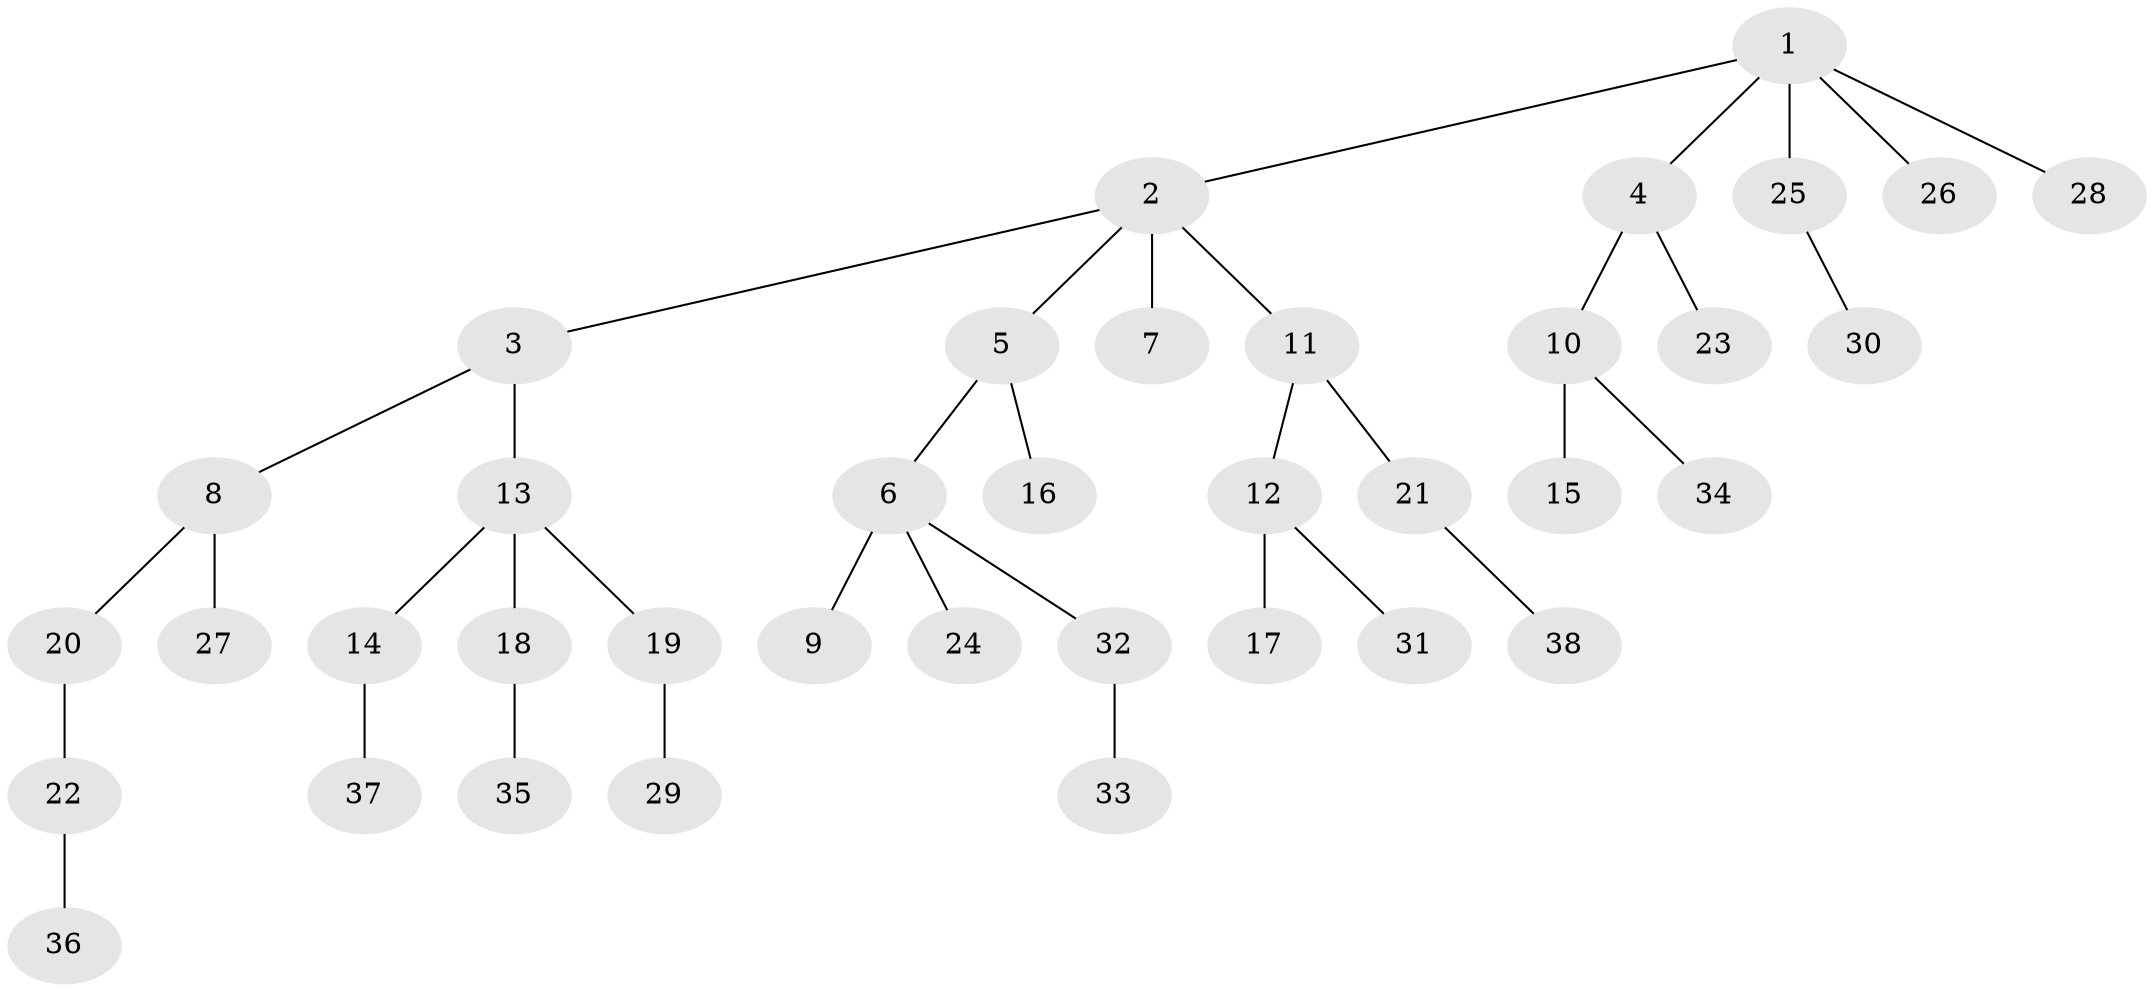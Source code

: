 // original degree distribution, {2: 0.3611111111111111, 5: 0.041666666666666664, 4: 0.08333333333333333, 3: 0.09722222222222222, 1: 0.4166666666666667}
// Generated by graph-tools (version 1.1) at 2025/36/03/09/25 02:36:58]
// undirected, 38 vertices, 37 edges
graph export_dot {
graph [start="1"]
  node [color=gray90,style=filled];
  1;
  2;
  3;
  4;
  5;
  6;
  7;
  8;
  9;
  10;
  11;
  12;
  13;
  14;
  15;
  16;
  17;
  18;
  19;
  20;
  21;
  22;
  23;
  24;
  25;
  26;
  27;
  28;
  29;
  30;
  31;
  32;
  33;
  34;
  35;
  36;
  37;
  38;
  1 -- 2 [weight=1.0];
  1 -- 4 [weight=1.0];
  1 -- 25 [weight=1.0];
  1 -- 26 [weight=1.0];
  1 -- 28 [weight=1.0];
  2 -- 3 [weight=1.0];
  2 -- 5 [weight=1.0];
  2 -- 7 [weight=1.0];
  2 -- 11 [weight=1.0];
  3 -- 8 [weight=1.0];
  3 -- 13 [weight=1.0];
  4 -- 10 [weight=1.0];
  4 -- 23 [weight=1.0];
  5 -- 6 [weight=1.0];
  5 -- 16 [weight=1.0];
  6 -- 9 [weight=2.0];
  6 -- 24 [weight=1.0];
  6 -- 32 [weight=1.0];
  8 -- 20 [weight=1.0];
  8 -- 27 [weight=1.0];
  10 -- 15 [weight=3.0];
  10 -- 34 [weight=1.0];
  11 -- 12 [weight=1.0];
  11 -- 21 [weight=1.0];
  12 -- 17 [weight=2.0];
  12 -- 31 [weight=1.0];
  13 -- 14 [weight=1.0];
  13 -- 18 [weight=1.0];
  13 -- 19 [weight=1.0];
  14 -- 37 [weight=1.0];
  18 -- 35 [weight=1.0];
  19 -- 29 [weight=1.0];
  20 -- 22 [weight=1.0];
  21 -- 38 [weight=1.0];
  22 -- 36 [weight=1.0];
  25 -- 30 [weight=1.0];
  32 -- 33 [weight=1.0];
}
